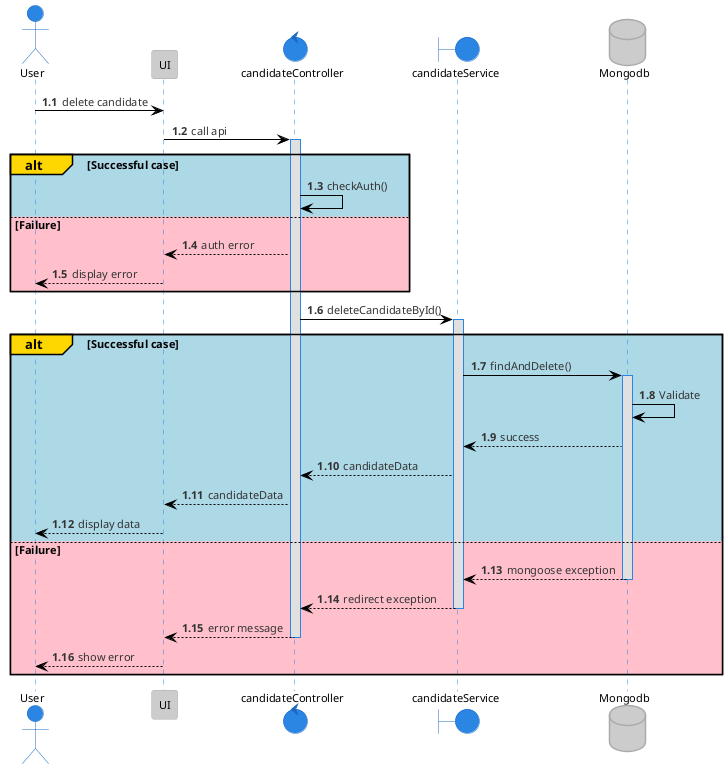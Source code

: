 @startuml delete Candidate
!theme reddress-lightblue

autonumber 1.1
actor User
participant UI
control  candidateController
boundary candidateService
database Mongodb


User -> UI: delete candidate 
UI -> candidateController: call api
activate candidateController

alt#Gold #LightBlue Successful case
    candidateController -> candidateController: checkAuth()
else #Pink Failure
    candidateController --> UI: auth error
    UI --> User: display error
end

candidateController -> candidateService: deleteCandidateById()

alt#Gold #LightBlue Successful case
    activate candidateService
    candidateService -> Mongodb: findAndDelete()
    activate Mongodb
    Mongodb -> Mongodb: Validate
    Mongodb --> candidateService: success
    candidateService --> candidateController: candidateData
    candidateController --> UI: candidateData
    UI --> User: display data
else #Pink Failure
    Mongodb --> candidateService: mongoose exception
    deactivate Mongodb
    candidateService --> candidateController: redirect exception
    deactivate candidateService
    candidateController --> UI: error message
    deactivate candidateController
    UI --> User: show error
    deactivate Mongodb
    deactivate UI
end

@enduml
